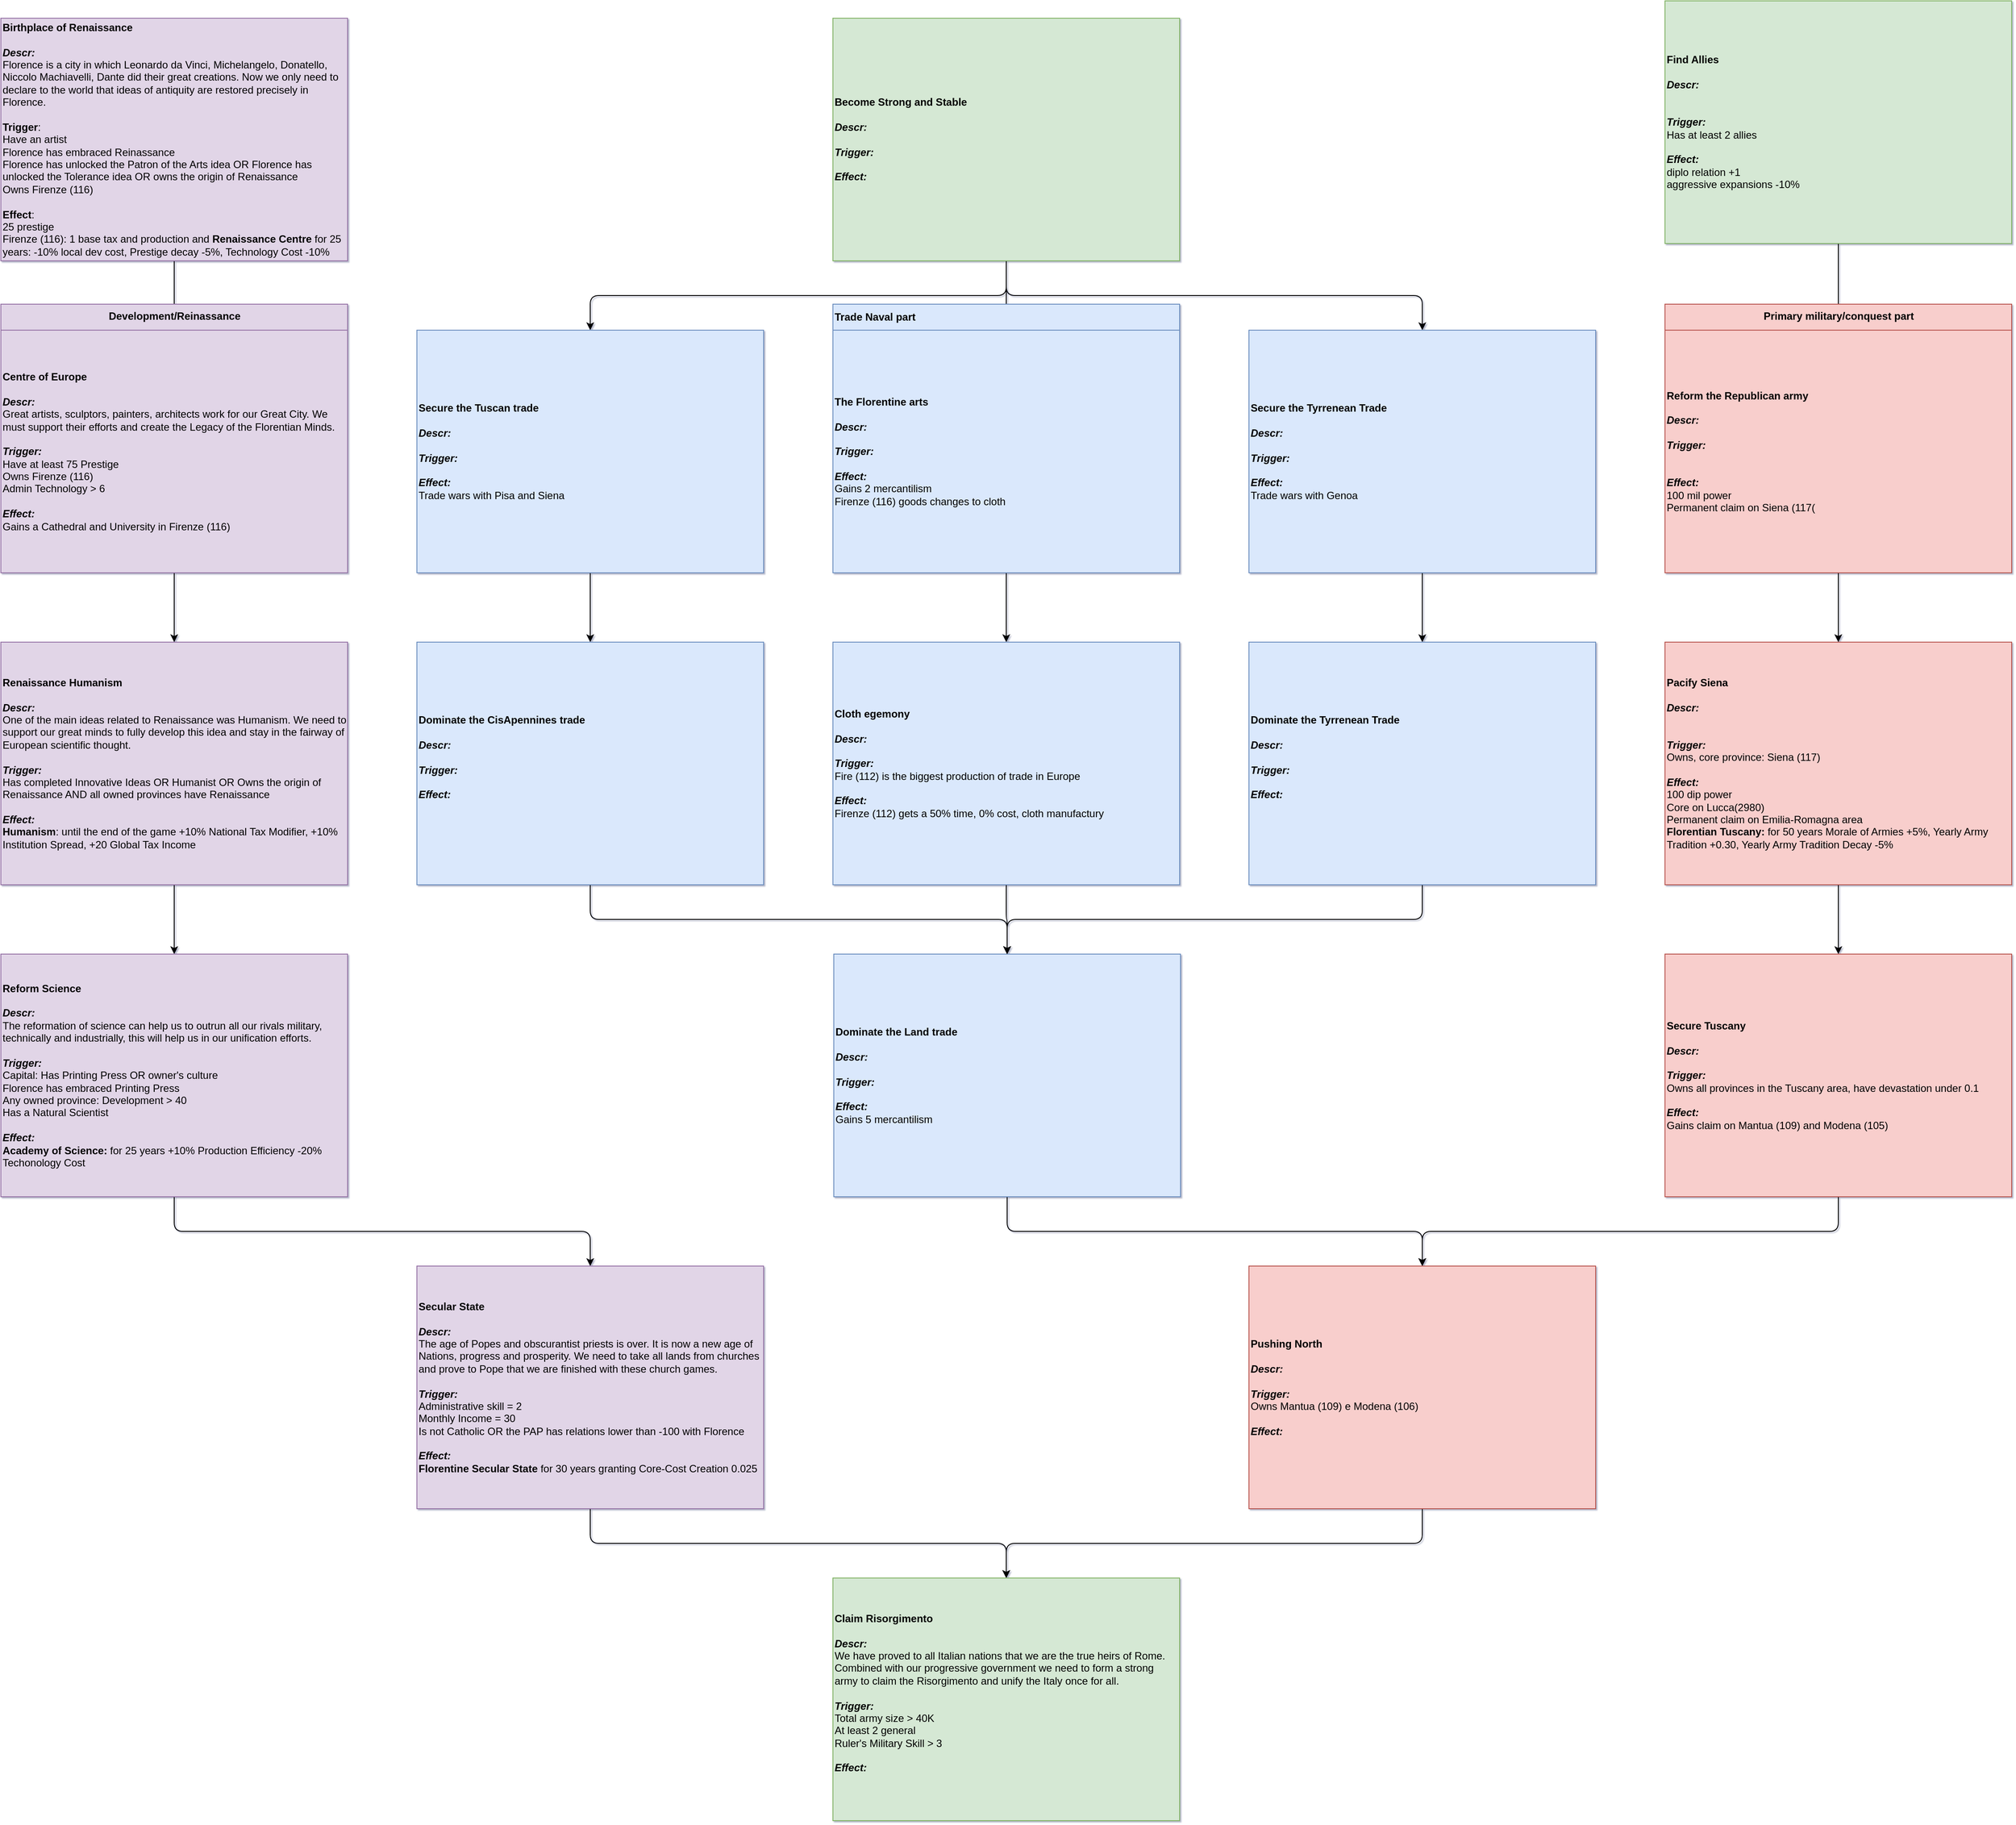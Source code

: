 <mxfile version="12.2.2" type="device" pages="2"><diagram id="kzSDAJDjx9IFy4JvHGh8" name="Florence"><mxGraphModel dx="1408" dy="1971" grid="1" gridSize="10" guides="1" tooltips="1" connect="1" arrows="1" fold="1" page="1" pageScale="1" pageWidth="827" pageHeight="1169" math="0" shadow="1"><root><mxCell id="0"/><mxCell id="1" parent="0"/><mxCell id="oUKgaUT7NJrd88US_-Vo-44" style="edgeStyle=orthogonalEdgeStyle;orthogonalLoop=1;jettySize=auto;html=1;exitX=0.5;exitY=1;exitDx=0;exitDy=0;align=left;rounded=1;" parent="1" source="VS-WX2oO7uqrwknDHlsG-1" target="VS-WX2oO7uqrwknDHlsG-9" edge="1"><mxGeometry relative="1" as="geometry"/></mxCell><mxCell id="oUKgaUT7NJrd88US_-Vo-48" style="edgeStyle=orthogonalEdgeStyle;orthogonalLoop=1;jettySize=auto;html=1;exitX=0.5;exitY=1;exitDx=0;exitDy=0;align=left;rounded=1;" parent="1" source="VS-WX2oO7uqrwknDHlsG-1" target="oUKgaUT7NJrd88US_-Vo-45" edge="1"><mxGeometry relative="1" as="geometry"/></mxCell><mxCell id="lxvOAFcSYASEFJ2wgUHJ-3" style="edgeStyle=orthogonalEdgeStyle;orthogonalLoop=1;jettySize=auto;html=1;exitX=0.5;exitY=1;exitDx=0;exitDy=0;align=left;rounded=1;" parent="1" source="VS-WX2oO7uqrwknDHlsG-1" target="H8w2lGQ9oTEMAm62UGJ9-34" edge="1"><mxGeometry relative="1" as="geometry"/></mxCell><mxCell id="VS-WX2oO7uqrwknDHlsG-1" value="&lt;div style=&quot;font-size: 12px&quot;&gt;Become Strong and Stable&lt;/div&gt;&lt;div style=&quot;font-size: 12px&quot;&gt;&lt;br&gt;&lt;/div&gt;&lt;div&gt;&lt;i&gt;Descr:&lt;/i&gt;&lt;/div&gt;&lt;div&gt;&lt;i&gt;&lt;br&gt;&lt;/i&gt;&lt;/div&gt;&lt;div&gt;&lt;i&gt;Trigger:&lt;/i&gt;&lt;/div&gt;&lt;div&gt;&lt;i&gt;&lt;br&gt;&lt;/i&gt;&lt;/div&gt;&lt;div&gt;&lt;i&gt;Effect:&lt;/i&gt;&lt;/div&gt;" style="rounded=0;whiteSpace=wrap;html=1;align=left;fontSize=12;fontStyle=1;fillColor=#d5e8d4;strokeColor=#82b366;" parent="1" vertex="1"><mxGeometry x="960" width="400" height="280" as="geometry"/></mxCell><mxCell id="uzjyEKA_RxkXKe5uXJil-1" value="" style="edgeStyle=orthogonalEdgeStyle;orthogonalLoop=1;jettySize=auto;html=1;rounded=1;" edge="1" parent="1" source="VS-WX2oO7uqrwknDHlsG-9" target="oUKgaUT7NJrd88US_-Vo-47"><mxGeometry relative="1" as="geometry"/></mxCell><mxCell id="VS-WX2oO7uqrwknDHlsG-9" value="&lt;div style=&quot;font-size: 12px&quot;&gt;&lt;b style=&quot;font-size: 12px&quot;&gt;The Florentine arts&lt;/b&gt;&lt;/div&gt;&lt;div style=&quot;font-size: 12px&quot;&gt;&lt;b style=&quot;font-size: 12px&quot;&gt;&lt;br&gt;&lt;/b&gt;&lt;/div&gt;&lt;div style=&quot;font-size: 12px&quot;&gt;&lt;b&gt;&lt;i&gt;Descr:&lt;/i&gt;&lt;/b&gt;&lt;/div&gt;&lt;div style=&quot;font-size: 12px&quot;&gt;&lt;b&gt;&lt;i&gt;&lt;br&gt;&lt;/i&gt;&lt;/b&gt;&lt;/div&gt;&lt;div style=&quot;font-size: 12px&quot;&gt;&lt;b&gt;&lt;i&gt;Trigger:&lt;/i&gt;&lt;/b&gt;&lt;/div&gt;&lt;div style=&quot;font-size: 12px&quot;&gt;&lt;b&gt;&lt;i&gt;&lt;br&gt;&lt;/i&gt;&lt;/b&gt;&lt;/div&gt;&lt;div style=&quot;font-size: 12px&quot;&gt;&lt;b&gt;&lt;i&gt;Effect:&lt;/i&gt;&lt;/b&gt;&lt;/div&gt;&lt;div style=&quot;font-size: 12px&quot;&gt;Gains 2 mercantilism&lt;/div&gt;&lt;div style=&quot;font-size: 12px&quot;&gt;Firenze (116) goods changes to cloth&lt;/div&gt;" style="rounded=0;whiteSpace=wrap;html=1;align=left;fontSize=12;fillColor=#dae8fc;strokeColor=#6c8ebf;" parent="1" vertex="1"><mxGeometry x="960" y="360" width="400" height="280" as="geometry"/></mxCell><mxCell id="H8w2lGQ9oTEMAm62UGJ9-37" value="" style="edgeStyle=orthogonalEdgeStyle;orthogonalLoop=1;jettySize=auto;html=1;fontSize=12;align=left;rounded=1;" parent="1" source="H8w2lGQ9oTEMAm62UGJ9-34" target="H8w2lGQ9oTEMAm62UGJ9-36" edge="1"><mxGeometry relative="1" as="geometry"/></mxCell><mxCell id="H8w2lGQ9oTEMAm62UGJ9-34" value="&lt;div style=&quot;font-size: 12px&quot;&gt;&lt;b&gt;Secure the Tyrrenean Trade&lt;/b&gt;&lt;/div&gt;&lt;div style=&quot;font-size: 12px&quot;&gt;&lt;b style=&quot;font-size: 12px&quot;&gt;&lt;br&gt;&lt;/b&gt;&lt;/div&gt;&lt;div style=&quot;font-size: 12px&quot;&gt;&lt;div&gt;&lt;b&gt;&lt;i&gt;Descr:&lt;/i&gt;&lt;/b&gt;&lt;/div&gt;&lt;div&gt;&lt;b&gt;&lt;i&gt;&lt;br&gt;&lt;/i&gt;&lt;/b&gt;&lt;/div&gt;&lt;div&gt;&lt;b&gt;&lt;i&gt;Trigger:&lt;/i&gt;&lt;/b&gt;&lt;/div&gt;&lt;div&gt;&lt;b&gt;&lt;i&gt;&lt;br&gt;&lt;/i&gt;&lt;/b&gt;&lt;/div&gt;&lt;div&gt;&lt;b&gt;&lt;i&gt;Effect:&lt;/i&gt;&lt;/b&gt;&lt;/div&gt;&lt;div&gt;Trade wars with Genoa&lt;/div&gt;&lt;/div&gt;" style="rounded=0;whiteSpace=wrap;html=1;align=left;fontSize=12;fillColor=#dae8fc;strokeColor=#6c8ebf;" parent="1" vertex="1"><mxGeometry x="1440" y="360" width="400" height="280" as="geometry"/></mxCell><mxCell id="lxvOAFcSYASEFJ2wgUHJ-6" style="edgeStyle=orthogonalEdgeStyle;orthogonalLoop=1;jettySize=auto;html=1;exitX=0.5;exitY=1;exitDx=0;exitDy=0;align=left;rounded=1;" parent="1" source="H8w2lGQ9oTEMAm62UGJ9-36" target="oUKgaUT7NJrd88US_-Vo-51" edge="1"><mxGeometry relative="1" as="geometry"/></mxCell><mxCell id="H8w2lGQ9oTEMAm62UGJ9-36" value="&lt;b style=&quot;font-size: 12px&quot;&gt;Dominate the Tyrrenean Trade&lt;br&gt;&lt;br&gt;&lt;/b&gt;&lt;div&gt;&lt;b&gt;&lt;i&gt;Descr:&lt;/i&gt;&lt;/b&gt;&lt;/div&gt;&lt;div&gt;&lt;b&gt;&lt;i&gt;&lt;br&gt;&lt;/i&gt;&lt;/b&gt;&lt;/div&gt;&lt;div&gt;&lt;b&gt;&lt;i&gt;Trigger:&lt;/i&gt;&lt;/b&gt;&lt;/div&gt;&lt;div&gt;&lt;b&gt;&lt;i&gt;&lt;br&gt;&lt;/i&gt;&lt;/b&gt;&lt;/div&gt;&lt;div&gt;&lt;b&gt;&lt;i&gt;Effect:&lt;/i&gt;&lt;/b&gt;&lt;/div&gt;&lt;div&gt;&lt;b&gt;&lt;i&gt;&lt;br&gt;&lt;/i&gt;&lt;/b&gt;&lt;/div&gt;" style="rounded=0;whiteSpace=wrap;html=1;align=left;fontSize=12;fillColor=#dae8fc;strokeColor=#6c8ebf;" parent="1" vertex="1"><mxGeometry x="1440" y="720" width="400" height="280" as="geometry"/></mxCell><mxCell id="uzjyEKA_RxkXKe5uXJil-7" style="edgeStyle=orthogonalEdgeStyle;rounded=1;orthogonalLoop=1;jettySize=auto;html=1;exitX=0.5;exitY=1;exitDx=0;exitDy=0;" edge="1" parent="1" source="oUKgaUT7NJrd88US_-Vo-51" target="uzjyEKA_RxkXKe5uXJil-4"><mxGeometry relative="1" as="geometry"/></mxCell><mxCell id="oUKgaUT7NJrd88US_-Vo-51" value="&lt;b style=&quot;font-size: 12px&quot;&gt;Dominate the Land trade&lt;br&gt;&lt;br&gt;&lt;/b&gt;&lt;div&gt;&lt;b&gt;&lt;i&gt;Descr:&lt;/i&gt;&lt;/b&gt;&lt;/div&gt;&lt;div&gt;&lt;b&gt;&lt;i&gt;&lt;br&gt;&lt;/i&gt;&lt;/b&gt;&lt;/div&gt;&lt;div&gt;&lt;b&gt;&lt;i&gt;Trigger:&lt;/i&gt;&lt;/b&gt;&lt;/div&gt;&lt;div&gt;&lt;b&gt;&lt;i&gt;&lt;br&gt;&lt;/i&gt;&lt;/b&gt;&lt;/div&gt;&lt;div&gt;&lt;b&gt;&lt;i&gt;Effect:&lt;/i&gt;&lt;/b&gt;&lt;/div&gt;&lt;div&gt;Gains 5 mercantilism&lt;/div&gt;" style="rounded=0;whiteSpace=wrap;html=1;align=left;fontSize=12;fillColor=#dae8fc;strokeColor=#6c8ebf;" parent="1" vertex="1"><mxGeometry x="961" y="1080" width="400" height="280" as="geometry"/></mxCell><mxCell id="w6SWjsJNd_PJqNKlExnE-12" value="" style="edgeStyle=orthogonalEdgeStyle;rounded=0;orthogonalLoop=1;jettySize=auto;html=1;" parent="1" edge="1"><mxGeometry relative="1" as="geometry"><mxPoint x="-1360" y="720.071" as="sourcePoint"/></mxGeometry></mxCell><mxCell id="w6SWjsJNd_PJqNKlExnE-16" value="" style="edgeStyle=orthogonalEdgeStyle;rounded=0;orthogonalLoop=1;jettySize=auto;html=1;" parent="1" edge="1"><mxGeometry relative="1" as="geometry"><mxPoint x="-1360" y="1120.071" as="sourcePoint"/></mxGeometry></mxCell><mxCell id="uzjyEKA_RxkXKe5uXJil-3" value="" style="edgeStyle=orthogonalEdgeStyle;orthogonalLoop=1;jettySize=auto;html=1;rounded=1;" edge="1" parent="1" source="VS-WX2oO7uqrwknDHlsG-5" target="uzjyEKA_RxkXKe5uXJil-2"><mxGeometry relative="1" as="geometry"/></mxCell><mxCell id="VS-WX2oO7uqrwknDHlsG-5" value="&lt;div style=&quot;font-size: 12px&quot;&gt;&lt;div align=&quot;left&quot; style=&quot;font-weight: 400&quot;&gt;&lt;b&gt;Pacify Siena&lt;/b&gt;&lt;/div&gt;&lt;div align=&quot;left&quot; style=&quot;font-weight: 400&quot;&gt;&lt;b&gt;&lt;br&gt;&lt;/b&gt;&lt;/div&gt;&lt;div align=&quot;left&quot; style=&quot;font-weight: 400&quot;&gt;&lt;i&gt;&lt;b&gt;Descr:&lt;/b&gt;&lt;/i&gt;&lt;/div&gt;&lt;div align=&quot;left&quot; style=&quot;font-weight: 400&quot;&gt;&lt;div align=&quot;left&quot;&gt;&lt;br&gt;&lt;/div&gt;&lt;div align=&quot;left&quot;&gt;&lt;br&gt;&lt;/div&gt;&lt;/div&gt;&lt;div align=&quot;left&quot; style=&quot;font-weight: 400&quot;&gt;&lt;b&gt;&lt;i&gt;Trigger:&lt;/i&gt;&lt;/b&gt;&lt;/div&gt;&lt;div align=&quot;left&quot; style=&quot;font-weight: 400&quot;&gt;Owns, core province: Siena (117)&lt;/div&gt;&lt;div align=&quot;left&quot; style=&quot;font-weight: 400&quot;&gt;&lt;br&gt;&lt;/div&gt;&lt;div align=&quot;left&quot; style=&quot;font-weight: 400&quot;&gt;&lt;b&gt;&lt;i&gt;Effect:&lt;/i&gt;&lt;/b&gt;&lt;/div&gt;&lt;div align=&quot;left&quot; style=&quot;font-weight: 400&quot;&gt;100 dip power&lt;/div&gt;&lt;div align=&quot;left&quot; style=&quot;font-weight: 400&quot;&gt;Core on Lucca(2980)&lt;/div&gt;&lt;div align=&quot;left&quot; style=&quot;font-weight: 400&quot;&gt;Permanent claim on Emilia-Romagna area&lt;/div&gt;&lt;div align=&quot;left&quot; style=&quot;font-weight: 400&quot;&gt;&lt;b&gt;Florentian Tuscany:&lt;/b&gt;&amp;nbsp;for 50 years Morale of Armies +5%, Yearly Army Tradition +0.30, Yearly Army Tradition Decay -5%&lt;/div&gt;&lt;/div&gt;" style="rounded=0;whiteSpace=wrap;html=1;align=left;fontSize=12;fontStyle=1;fillColor=#f8cecc;strokeColor=#b85450;" parent="1" vertex="1"><mxGeometry x="1920" y="720" width="400" height="280" as="geometry"/></mxCell><mxCell id="uzjyEKA_RxkXKe5uXJil-5" value="" style="edgeStyle=orthogonalEdgeStyle;orthogonalLoop=1;jettySize=auto;html=1;rounded=1;" edge="1" parent="1" source="uzjyEKA_RxkXKe5uXJil-2" target="uzjyEKA_RxkXKe5uXJil-4"><mxGeometry relative="1" as="geometry"><Array as="points"><mxPoint x="2120" y="1400"/><mxPoint x="1640" y="1400"/></Array></mxGeometry></mxCell><mxCell id="uzjyEKA_RxkXKe5uXJil-2" value="&lt;div style=&quot;font-size: 12px&quot;&gt;&lt;div&gt;Secure Tuscany&lt;/div&gt;&lt;div&gt;&lt;br&gt;&lt;/div&gt;&lt;div&gt;&lt;div&gt;&lt;i&gt;Descr:&lt;/i&gt;&lt;/div&gt;&lt;div&gt;&lt;i&gt;&lt;br&gt;&lt;/i&gt;&lt;/div&gt;&lt;div&gt;&lt;i&gt;Trigger:&amp;nbsp;&lt;/i&gt;&lt;/div&gt;&lt;div&gt;&lt;span style=&quot;font-weight: normal&quot;&gt;Owns all provinces in the Tuscany area, have devastation under 0.1&lt;/span&gt;&lt;/div&gt;&lt;div&gt;&lt;i&gt;&lt;br&gt;Effect:&amp;nbsp;&lt;/i&gt;&lt;/div&gt;&lt;/div&gt;&lt;div&gt;&lt;span style=&quot;font-weight: normal&quot;&gt;Gains claim on Mantua (109) and Modena (105)&lt;/span&gt;&lt;/div&gt;&lt;/div&gt;" style="rounded=0;whiteSpace=wrap;html=1;align=left;fontSize=12;fontStyle=1;fillColor=#f8cecc;strokeColor=#b85450;" vertex="1" parent="1"><mxGeometry x="1920" y="1080" width="400" height="280" as="geometry"/></mxCell><mxCell id="uzjyEKA_RxkXKe5uXJil-6" style="edgeStyle=orthogonalEdgeStyle;rounded=1;orthogonalLoop=1;jettySize=auto;html=1;exitX=0.5;exitY=1;exitDx=0;exitDy=0;" edge="1" parent="1" source="uzjyEKA_RxkXKe5uXJil-4" target="oUKgaUT7NJrd88US_-Vo-23"><mxGeometry relative="1" as="geometry"/></mxCell><mxCell id="uzjyEKA_RxkXKe5uXJil-4" value="&lt;div style=&quot;font-size: 12px&quot;&gt;Pushing North&lt;/div&gt;&lt;div style=&quot;font-size: 12px&quot;&gt;&lt;br&gt;&lt;/div&gt;&lt;div style=&quot;font-size: 12px&quot;&gt;&lt;i&gt;Descr:&lt;/i&gt;&lt;/div&gt;&lt;div style=&quot;font-size: 12px&quot;&gt;&lt;i&gt;&lt;br&gt;&lt;/i&gt;&lt;/div&gt;&lt;div style=&quot;font-size: 12px&quot;&gt;&lt;i&gt;Trigger:&amp;nbsp;&lt;/i&gt;&lt;/div&gt;&lt;div style=&quot;font-size: 12px&quot;&gt;&lt;span style=&quot;font-weight: normal&quot;&gt;Owns Mantua (109) e Modena (106)&lt;/span&gt;&lt;/div&gt;&lt;div style=&quot;font-size: 12px&quot;&gt;&lt;i&gt;&lt;br&gt;Effect:&amp;nbsp;&lt;/i&gt;&lt;/div&gt;" style="rounded=0;whiteSpace=wrap;html=1;align=left;fontSize=12;fontStyle=1;fillColor=#f8cecc;strokeColor=#b85450;" vertex="1" parent="1"><mxGeometry x="1440" y="1440" width="400" height="280" as="geometry"/></mxCell><mxCell id="h8s-hCxMcf2PMTDbwtCN-22" value="" style="edgeStyle=orthogonalEdgeStyle;orthogonalLoop=1;jettySize=auto;html=1;fontSize=18;rounded=0;" parent="1" edge="1"><mxGeometry relative="1" as="geometry"><mxPoint x="-800" y="4240" as="sourcePoint"/></mxGeometry></mxCell><mxCell id="pOcKHhp5z3aQKjzIjfKb-6" value="Trade Naval part" style="text;html=1;strokeColor=#6c8ebf;fillColor=#dae8fc;align=left;verticalAlign=middle;whiteSpace=wrap;rounded=0;fontSize=12;fontStyle=1" parent="1" vertex="1"><mxGeometry x="960" y="330" width="400" height="30" as="geometry"/></mxCell><mxCell id="-41bxncdwJOg1mPYOTah-5" value="" style="edgeStyle=orthogonalEdgeStyle;rounded=0;orthogonalLoop=1;jettySize=auto;html=1;fontSize=12;align=left;" parent="1" edge="1"><mxGeometry relative="1" as="geometry"><mxPoint x="681.5" y="640.0" as="sourcePoint"/></mxGeometry></mxCell><mxCell id="-41bxncdwJOg1mPYOTah-7" value="" style="edgeStyle=orthogonalEdgeStyle;rounded=0;orthogonalLoop=1;jettySize=auto;html=1;fontSize=12;align=left;" parent="1" edge="1"><mxGeometry relative="1" as="geometry"><mxPoint x="681.5" y="1000" as="sourcePoint"/></mxGeometry></mxCell><mxCell id="oUKgaUT7NJrd88US_-Vo-1" value="" style="edgeStyle=orthogonalEdgeStyle;orthogonalLoop=1;jettySize=auto;html=1;strokeColor=#000000;entryX=0.5;entryY=0;entryDx=0;entryDy=0;rounded=1;" parent="1" source="oUKgaUT7NJrd88US_-Vo-2" target="VS-WX2oO7uqrwknDHlsG-5" edge="1"><mxGeometry relative="1" as="geometry"><mxPoint x="2120" y="1080" as="targetPoint"/></mxGeometry></mxCell><mxCell id="oUKgaUT7NJrd88US_-Vo-2" value="&lt;div style=&quot;font-size: 12px&quot; align=&quot;left&quot;&gt;&lt;div align=&quot;left&quot;&gt;&lt;b&gt;Reform the Republican army&lt;/b&gt;&lt;/div&gt;&lt;div align=&quot;left&quot;&gt;&lt;b&gt;&lt;br&gt;&lt;/b&gt;&lt;/div&gt;&lt;div align=&quot;left&quot;&gt;&lt;i&gt;&lt;b&gt;Descr:&lt;/b&gt;&lt;/i&gt;&lt;/div&gt;&lt;div align=&quot;left&quot;&gt;&lt;div align=&quot;left&quot;&gt;&lt;br&gt;&lt;/div&gt;&lt;/div&gt;&lt;div align=&quot;left&quot;&gt;&lt;b&gt;&lt;i&gt;Trigger:&lt;/i&gt;&lt;/b&gt;&lt;/div&gt;&lt;div align=&quot;left&quot;&gt;&lt;br&gt;&lt;/div&gt;&lt;div align=&quot;left&quot;&gt;&lt;br&gt;&lt;/div&gt;&lt;div align=&quot;left&quot;&gt;&lt;b&gt;&lt;i&gt;Effect:&lt;/i&gt;&lt;/b&gt;&lt;/div&gt;&lt;div align=&quot;left&quot;&gt;100 mil power&lt;/div&gt;&lt;div align=&quot;left&quot;&gt;Permanent claim on Siena (117(&lt;/div&gt;&lt;/div&gt;" style="rounded=0;whiteSpace=wrap;html=1;align=left;fontSize=12;fillColor=#f8cecc;strokeColor=#b85450;" parent="1" vertex="1"><mxGeometry x="1920" y="360" width="400" height="280" as="geometry"/></mxCell><mxCell id="oUKgaUT7NJrd88US_-Vo-5" value="" style="edgeStyle=orthogonalEdgeStyle;orthogonalLoop=1;jettySize=auto;html=1;strokeColor=#000000;rounded=1;" parent="1" source="oUKgaUT7NJrd88US_-Vo-6" target="oUKgaUT7NJrd88US_-Vo-2" edge="1"><mxGeometry relative="1" as="geometry"/></mxCell><mxCell id="oUKgaUT7NJrd88US_-Vo-6" value="&lt;div style=&quot;font-size: 12px&quot; align=&quot;left&quot;&gt;&lt;font style=&quot;font-size: 12px&quot;&gt;&lt;b style=&quot;font-size: 12px&quot;&gt;&lt;font style=&quot;font-size: 12px&quot;&gt;Find Allies&lt;/font&gt;&lt;/b&gt;&lt;/font&gt;&lt;/div&gt;&lt;div style=&quot;font-size: 12px&quot; align=&quot;left&quot;&gt;&lt;font style=&quot;font-size: 12px&quot;&gt;&lt;b style=&quot;font-size: 12px&quot;&gt;&lt;font style=&quot;font-size: 12px&quot;&gt;&lt;br style=&quot;font-size: 12px&quot;&gt;&lt;/font&gt;&lt;/b&gt;&lt;/font&gt;&lt;/div&gt;&lt;div style=&quot;font-size: 12px&quot; align=&quot;left&quot;&gt;&lt;font style=&quot;font-size: 12px&quot;&gt;&lt;span style=&quot;font-size: 12px&quot;&gt;&lt;font style=&quot;font-size: 12px&quot;&gt;&lt;i style=&quot;font-size: 12px&quot;&gt;&lt;b style=&quot;font-size: 12px&quot;&gt;Descr:&lt;/b&gt;&lt;/i&gt;&lt;/font&gt;&lt;/span&gt;&lt;/font&gt;&lt;/div&gt;&lt;div align=&quot;left&quot;&gt;&lt;div align=&quot;left&quot;&gt;&lt;br&gt;&lt;/div&gt;&lt;div align=&quot;left&quot;&gt;&lt;br&gt;&lt;/div&gt;&lt;/div&gt;&lt;div style=&quot;font-size: 12px&quot; align=&quot;left&quot;&gt;&lt;font style=&quot;font-size: 12px&quot;&gt;&lt;b style=&quot;font-size: 12px&quot;&gt;&lt;i style=&quot;font-size: 12px&quot;&gt;Trigger:&lt;/i&gt;&lt;/b&gt;&lt;/font&gt;&lt;/div&gt;&lt;div style=&quot;font-size: 12px&quot; align=&quot;left&quot;&gt;Has at least 2 allies&lt;/div&gt;&lt;div style=&quot;font-size: 12px&quot; align=&quot;left&quot;&gt;&lt;br&gt;&lt;/div&gt;&lt;div style=&quot;font-size: 12px&quot; align=&quot;left&quot;&gt;&lt;font style=&quot;font-size: 12px&quot;&gt;&lt;font style=&quot;font-size: 12px&quot;&gt;&lt;b style=&quot;font-size: 12px&quot;&gt;&lt;i style=&quot;font-size: 12px&quot;&gt;Effect:&lt;/i&gt;&lt;/b&gt;&lt;/font&gt;&lt;/font&gt;&lt;/div&gt;&lt;div style=&quot;font-size: 12px&quot; align=&quot;left&quot;&gt;diplo relation +1&lt;/div&gt;&lt;div style=&quot;font-size: 12px&quot; align=&quot;left&quot;&gt;aggressive expansions -10%&lt;/div&gt;" style="rounded=0;whiteSpace=wrap;html=1;align=left;fontSize=12;fillColor=#d5e8d4;strokeColor=#82b366;" parent="1" vertex="1"><mxGeometry x="1920" y="-20" width="400" height="280" as="geometry"/></mxCell><mxCell id="oUKgaUT7NJrd88US_-Vo-7" style="edgeStyle=orthogonalEdgeStyle;orthogonalLoop=1;jettySize=auto;html=1;exitX=0.5;exitY=1;exitDx=0;exitDy=0;rounded=1;" parent="1" source="oUKgaUT7NJrd88US_-Vo-8" target="oUKgaUT7NJrd88US_-Vo-10" edge="1"><mxGeometry relative="1" as="geometry"/></mxCell><mxCell id="oUKgaUT7NJrd88US_-Vo-8" value="&lt;b&gt;Renaissance Humanism&lt;/b&gt;&lt;br&gt;&lt;div style=&quot;font-size: 12px&quot;&gt;&lt;b&gt;&lt;br&gt;&lt;/b&gt;&lt;/div&gt;&lt;div&gt;&lt;div style=&quot;font-size: 12px&quot;&gt;&lt;b style=&quot;font-size: 12px&quot;&gt;&lt;i style=&quot;font-size: 12px&quot;&gt;Descr:&lt;/i&gt;&lt;/b&gt;&lt;/div&gt;&lt;div&gt;One of the main ideas related to Renaissance was Humanism. We need to support our great minds to fully develop this idea and stay in the fairway of European scientific thought.&lt;br&gt;&lt;/div&gt;&lt;/div&gt;&lt;div&gt;&lt;br&gt;&lt;/div&gt;&lt;div style=&quot;font-size: 12px&quot;&gt;&lt;font style=&quot;font-size: 12px&quot;&gt;&lt;b style=&quot;font-size: 12px&quot;&gt;&lt;i style=&quot;font-size: 12px&quot;&gt;Trigger:&lt;/i&gt;&lt;/b&gt;&lt;/font&gt;&lt;/div&gt;&lt;div style=&quot;font-size: 12px&quot;&gt;&lt;font style=&quot;font-size: 12px&quot;&gt;Has completed Innovative Ideas OR Humanist OR Owns the origin of Renaissance AND all owned provinces have Renaissance&lt;br style=&quot;font-size: 12px&quot;&gt;&lt;/font&gt;&lt;/div&gt;&lt;div style=&quot;font-size: 12px&quot;&gt;&lt;br&gt;&lt;/div&gt;&lt;div style=&quot;font-size: 12px&quot;&gt;&lt;font style=&quot;font-size: 12px&quot;&gt;&lt;b style=&quot;font-size: 12px&quot;&gt;&lt;i style=&quot;font-size: 12px&quot;&gt;Effect:&lt;/i&gt;&lt;/b&gt;&lt;/font&gt;&lt;/div&gt;&lt;div style=&quot;font-size: 12px&quot;&gt;&lt;b&gt;Humanism&lt;/b&gt;: until the end of the game +10% National Tax Modifier, +10% Institution Spread, +20 Global Tax Income&lt;/div&gt;" style="rounded=0;whiteSpace=wrap;html=1;align=left;fontSize=12;fillColor=#e1d5e7;strokeColor=#9673a6;" parent="1" vertex="1"><mxGeometry y="720" width="400" height="280" as="geometry"/></mxCell><mxCell id="oUKgaUT7NJrd88US_-Vo-9" value="" style="edgeStyle=orthogonalEdgeStyle;orthogonalLoop=1;jettySize=auto;html=1;rounded=1;" parent="1" source="oUKgaUT7NJrd88US_-Vo-10" target="oUKgaUT7NJrd88US_-Vo-20" edge="1"><mxGeometry relative="1" as="geometry"><Array as="points"><mxPoint x="200" y="1400"/><mxPoint x="680" y="1400"/></Array></mxGeometry></mxCell><mxCell id="oUKgaUT7NJrd88US_-Vo-10" value="&lt;div&gt;&lt;b&gt;Reform Science&lt;/b&gt;&lt;/div&gt;&lt;div&gt;&lt;b&gt;&lt;br&gt;&lt;/b&gt;&lt;/div&gt;&lt;div style=&quot;font-size: 12px&quot;&gt;&lt;font style=&quot;font-size: 12px&quot;&gt;&lt;div style=&quot;font-size: 12px&quot;&gt;&lt;b style=&quot;font-size: 12px&quot;&gt;&lt;i style=&quot;font-size: 12px&quot;&gt;Descr:&lt;/i&gt;&lt;/b&gt;&lt;/div&gt;&lt;div style=&quot;font-size: 12px&quot;&gt;The reformation of science can help us to outrun all our rivals military, technically and industrially, this will help us in our unification efforts.&lt;/div&gt;&lt;div style=&quot;font-size: 12px&quot;&gt;&lt;b style=&quot;font-size: 12px&quot;&gt;&lt;i style=&quot;font-size: 12px&quot;&gt;&lt;br&gt;&lt;/i&gt;&lt;/b&gt;&lt;/div&gt;&lt;/font&gt;&lt;/div&gt;&lt;div style=&quot;font-size: 12px&quot;&gt;&lt;font style=&quot;font-size: 12px&quot;&gt;&lt;b style=&quot;font-size: 12px&quot;&gt;&lt;i style=&quot;font-size: 12px&quot;&gt;Trigger:&lt;/i&gt;&lt;/b&gt;&lt;/font&gt;&lt;/div&gt;&lt;div style=&quot;font-size: 12px&quot;&gt;Capital: Has Printing Press OR owner's culture&lt;/div&gt;&lt;div style=&quot;font-size: 12px&quot;&gt;Florence has embraced Printing Press&lt;/div&gt;&lt;div style=&quot;font-size: 12px&quot;&gt;Any owned province: Development &amp;gt; 40&lt;/div&gt;&lt;div style=&quot;font-size: 12px&quot;&gt;Has a Natural Scientist&lt;/div&gt;&lt;div style=&quot;font-size: 12px&quot;&gt;&lt;br style=&quot;font-size: 12px&quot;&gt;&lt;/div&gt;&lt;div style=&quot;font-size: 12px&quot;&gt;&lt;font style=&quot;font-size: 12px&quot;&gt;&lt;b style=&quot;font-size: 12px&quot;&gt;&lt;i style=&quot;font-size: 12px&quot;&gt;Effect:&lt;/i&gt;&lt;/b&gt;&lt;/font&gt;&lt;/div&gt;&lt;div style=&quot;font-size: 12px&quot;&gt;&lt;b&gt;Academy of Science:&lt;/b&gt;&amp;nbsp;for 25 years +10% Production Efficiency -20% Techonology Cost&lt;/div&gt;" style="rounded=0;whiteSpace=wrap;html=1;align=left;fontSize=12;fillColor=#e1d5e7;strokeColor=#9673a6;verticalAlign=middle;labelBackgroundColor=none;labelBorderColor=none;horizontal=1;" parent="1" vertex="1"><mxGeometry y="1080" width="400" height="280" as="geometry"/></mxCell><mxCell id="oUKgaUT7NJrd88US_-Vo-12" value="" style="edgeStyle=orthogonalEdgeStyle;orthogonalLoop=1;jettySize=auto;html=1;rounded=1;" parent="1" edge="1"><mxGeometry relative="1" as="geometry"><mxPoint x="2120" y="1720.0" as="sourcePoint"/></mxGeometry></mxCell><mxCell id="lxvOAFcSYASEFJ2wgUHJ-1" style="edgeStyle=orthogonalEdgeStyle;rounded=1;orthogonalLoop=1;jettySize=auto;html=1;exitX=0.5;exitY=1;exitDx=0;exitDy=0;align=left;" parent="1" edge="1"><mxGeometry relative="1" as="geometry"><mxPoint x="2120.471" y="1719.529" as="sourcePoint"/></mxGeometry></mxCell><mxCell id="oUKgaUT7NJrd88US_-Vo-14" value="" style="edgeStyle=orthogonalEdgeStyle;orthogonalLoop=1;jettySize=auto;html=1;rounded=1;" parent="1" edge="1"><mxGeometry relative="1" as="geometry"><mxPoint x="2120" y="2080" as="sourcePoint"/></mxGeometry></mxCell><mxCell id="oUKgaUT7NJrd88US_-Vo-17" style="edgeStyle=orthogonalEdgeStyle;orthogonalLoop=1;jettySize=auto;html=1;exitX=0.5;exitY=1;exitDx=0;exitDy=0;rounded=1;" parent="1" edge="1"><mxGeometry relative="1" as="geometry"><mxPoint x="1640.471" y="2079.529" as="sourcePoint"/></mxGeometry></mxCell><mxCell id="oUKgaUT7NJrd88US_-Vo-19" value="" style="edgeStyle=orthogonalEdgeStyle;orthogonalLoop=1;jettySize=auto;html=1;rounded=1;" parent="1" source="oUKgaUT7NJrd88US_-Vo-20" target="oUKgaUT7NJrd88US_-Vo-23" edge="1"><mxGeometry relative="1" as="geometry"><Array as="points"><mxPoint x="680" y="1760"/><mxPoint x="1160" y="1760"/></Array></mxGeometry></mxCell><mxCell id="oUKgaUT7NJrd88US_-Vo-20" value="&lt;div&gt;&lt;b&gt;Secular State&lt;/b&gt;&lt;/div&gt;&lt;div&gt;&lt;b&gt;&lt;br&gt;&lt;/b&gt;&lt;/div&gt;&lt;div style=&quot;font-size: 12px&quot;&gt;&lt;font style=&quot;font-size: 12px&quot;&gt;&lt;div style=&quot;font-size: 12px&quot;&gt;&lt;b style=&quot;font-size: 12px&quot;&gt;&lt;i style=&quot;font-size: 12px&quot;&gt;Descr:&lt;/i&gt;&lt;/b&gt;&lt;/div&gt;&lt;div style=&quot;font-size: 12px&quot;&gt;The age of Popes and obscurantist priests is over. It is now a new age of Nations, progress and prosperity. We need to take all lands from churches and prove to Pope that we are finished with these church games.&lt;/div&gt;&lt;div style=&quot;font-size: 12px&quot;&gt;&lt;b style=&quot;font-size: 12px&quot;&gt;&lt;i style=&quot;font-size: 12px&quot;&gt;&lt;br&gt;&lt;/i&gt;&lt;/b&gt;&lt;/div&gt;&lt;/font&gt;&lt;/div&gt;&lt;div style=&quot;font-size: 12px&quot;&gt;&lt;div&gt;&lt;b&gt;&lt;i&gt;Trigger:&lt;/i&gt;&lt;/b&gt;&lt;/div&gt;&lt;div&gt;Administrative skill = 2&lt;/div&gt;&lt;div&gt;Monthly Income = 30&lt;/div&gt;&lt;div&gt;Is not Catholic OR the PAP has relations lower than -100 with Florence&lt;/div&gt;&lt;div&gt;&lt;br&gt;&lt;/div&gt;&lt;div&gt;&lt;b&gt;&lt;i&gt;Effect:&lt;/i&gt;&lt;/b&gt;&lt;/div&gt;&lt;div&gt;&lt;b&gt;Florentine Secular State&lt;/b&gt;&amp;nbsp;for 30 years granting Core-Cost Creation 0.025&lt;/div&gt;&lt;/div&gt;" style="rounded=0;whiteSpace=wrap;html=1;align=left;fontSize=12;fillColor=#e1d5e7;strokeColor=#9673a6;verticalAlign=middle;labelBackgroundColor=none;labelBorderColor=none;horizontal=1;" parent="1" vertex="1"><mxGeometry x="480" y="1440" width="400" height="280" as="geometry"/></mxCell><mxCell id="oUKgaUT7NJrd88US_-Vo-23" value="&lt;div&gt;&lt;b&gt;Claim Risorgimento&lt;/b&gt;&lt;/div&gt;&lt;div&gt;&lt;b&gt;&lt;br&gt;&lt;/b&gt;&lt;/div&gt;&lt;div&gt;&lt;font&gt;&lt;div style=&quot;font-size: 12px&quot;&gt;&lt;b style=&quot;font-size: 12px&quot;&gt;&lt;i style=&quot;font-size: 12px&quot;&gt;Descr:&lt;/i&gt;&lt;/b&gt;&lt;/div&gt;&lt;div&gt;We have proved to all Italian nations that we are the true heirs of Rome. Combined with our progressive government we need to form a strong army to claim the Risorgimento and unify the Italy once for all.&lt;br&gt;&lt;/div&gt;&lt;div&gt;&lt;br&gt;&lt;/div&gt;&lt;/font&gt;&lt;/div&gt;&lt;div style=&quot;font-size: 12px&quot;&gt;&lt;font style=&quot;font-size: 12px&quot;&gt;&lt;b style=&quot;font-size: 12px&quot;&gt;&lt;i style=&quot;font-size: 12px&quot;&gt;Trigger:&lt;/i&gt;&lt;/b&gt;&lt;/font&gt;&lt;/div&gt;&lt;div style=&quot;font-size: 12px&quot;&gt;Total army size &amp;gt; 40K&lt;/div&gt;&lt;div style=&quot;font-size: 12px&quot;&gt;At least 2 general&lt;/div&gt;&lt;div style=&quot;font-size: 12px&quot;&gt;Ruler's Military Skill &amp;gt; 3&lt;/div&gt;&lt;div style=&quot;font-size: 12px&quot;&gt;&lt;br&gt;&lt;/div&gt;&lt;div style=&quot;font-size: 12px&quot;&gt;&lt;font style=&quot;font-size: 12px&quot;&gt;&lt;b style=&quot;font-size: 12px&quot;&gt;&lt;i style=&quot;font-size: 12px&quot;&gt;Effect:&lt;/i&gt;&lt;/b&gt;&lt;/font&gt;&lt;/div&gt;&lt;div style=&quot;font-size: 12px&quot;&gt;&lt;br&gt;&lt;/div&gt;" style="rounded=0;whiteSpace=wrap;html=1;align=left;fontSize=12;fillColor=#d5e8d4;strokeColor=#82b366;verticalAlign=middle;labelBackgroundColor=none;labelBorderColor=none;horizontal=1;" parent="1" vertex="1"><mxGeometry x="960" y="1800" width="400" height="280" as="geometry"/></mxCell><mxCell id="oUKgaUT7NJrd88US_-Vo-28" style="edgeStyle=orthogonalEdgeStyle;orthogonalLoop=1;jettySize=auto;html=1;exitX=0.5;exitY=1;exitDx=0;exitDy=0;fontSize=12;rounded=1;" parent="1" source="oUKgaUT7NJrd88US_-Vo-29" target="oUKgaUT7NJrd88US_-Vo-31" edge="1"><mxGeometry relative="1" as="geometry"/></mxCell><mxCell id="oUKgaUT7NJrd88US_-Vo-29" value="&lt;div style=&quot;font-size: 12px&quot;&gt;&lt;b&gt;Birthplace of Renaissance&lt;/b&gt;&lt;/div&gt;&lt;div style=&quot;font-size: 12px&quot;&gt;&lt;b&gt;&lt;br&gt;&lt;/b&gt;&lt;/div&gt;&lt;div style=&quot;font-size: 12px&quot;&gt;&lt;b style=&quot;font-size: 12px&quot;&gt;&lt;i style=&quot;font-size: 12px&quot;&gt;Descr:&lt;/i&gt;&lt;/b&gt;&lt;/div&gt;&lt;div style=&quot;font-size: 12px&quot;&gt;Florence is a city in which Leonardo da Vinci, Michelangelo, Donatello, Niccolo Machiavelli, Dante did their great creations. Now we only need to declare to the world that ideas of antiquity are restored precisely in Florence.&lt;/div&gt;&lt;div style=&quot;font-size: 12px&quot;&gt;&lt;span style=&quot;font-size: 12px&quot;&gt;&lt;br style=&quot;font-size: 12px&quot;&gt;&lt;/span&gt;&lt;/div&gt;&lt;div style=&quot;font-size: 12px&quot;&gt;&lt;span style=&quot;font-size: 12px&quot;&gt;&lt;b&gt;Trigger&lt;/b&gt;:&lt;/span&gt;&lt;br style=&quot;font-size: 12px&quot;&gt;&lt;/div&gt;&lt;div style=&quot;font-size: 12px&quot;&gt;&lt;div&gt;Have an artist&lt;/div&gt;&lt;div&gt;Florence has embraced Reinassance&lt;/div&gt;&lt;div&gt;Florence has unlocked the Patron of the Arts idea OR Florence has unlocked the Tolerance idea OR owns the origin of Renaissance&lt;/div&gt;&lt;div&gt;Owns Firenze (116)&lt;/div&gt;&lt;div&gt;&lt;span&gt;&lt;br&gt;&lt;/span&gt;&lt;/div&gt;&lt;/div&gt;&lt;font style=&quot;font-size: 12px&quot;&gt;&lt;b&gt;Effect&lt;/b&gt;:&lt;br style=&quot;font-size: 12px&quot;&gt;25 prestige&lt;br&gt;Firenze (116): 1 base tax and production and &lt;b&gt;Renaissance Centre&lt;/b&gt;&amp;nbsp;for 25 years: -10% local dev cost, Prestige decay -5%, Technology Cost -10%&lt;br&gt;&lt;/font&gt;" style="rounded=0;whiteSpace=wrap;html=1;align=left;fontSize=12;fillColor=#e1d5e7;strokeColor=#9673a6;" parent="1" vertex="1"><mxGeometry width="400" height="280" as="geometry"/></mxCell><mxCell id="oUKgaUT7NJrd88US_-Vo-30" style="edgeStyle=orthogonalEdgeStyle;orthogonalLoop=1;jettySize=auto;html=1;exitX=0.5;exitY=1;exitDx=0;exitDy=0;rounded=1;" parent="1" source="oUKgaUT7NJrd88US_-Vo-31" target="oUKgaUT7NJrd88US_-Vo-8" edge="1"><mxGeometry relative="1" as="geometry"/></mxCell><mxCell id="oUKgaUT7NJrd88US_-Vo-31" value="&lt;b&gt;Centre of Europe&lt;/b&gt;&lt;div style=&quot;font-size: 12px&quot;&gt;&lt;b&gt;&lt;br&gt;&lt;/b&gt;&lt;/div&gt;&lt;div&gt;&lt;font&gt;&lt;div style=&quot;font-size: 12px&quot;&gt;&lt;b style=&quot;font-size: 12px&quot;&gt;&lt;i style=&quot;font-size: 12px&quot;&gt;Descr:&lt;/i&gt;&lt;/b&gt;&lt;/div&gt;&lt;div&gt;Great artists, sculptors, painters, architects work for our Great City. We must support their efforts and create the Legacy of the Florentian Minds.&lt;br&gt;&lt;/div&gt;&lt;div&gt;&lt;br&gt;&lt;/div&gt;&lt;/font&gt;&lt;/div&gt;&lt;div style=&quot;font-size: 12px&quot;&gt;&lt;font style=&quot;font-size: 12px&quot;&gt;&lt;b style=&quot;font-size: 12px&quot;&gt;&lt;i style=&quot;font-size: 12px&quot;&gt;Trigger:&lt;/i&gt;&lt;/b&gt;&lt;/font&gt;&lt;/div&gt;&lt;div style=&quot;font-size: 12px&quot;&gt;&lt;/div&gt;&lt;div style=&quot;font-size: 12px&quot;&gt;Have at least 75 Prestige&lt;/div&gt;&lt;div style=&quot;font-size: 12px&quot;&gt;Owns Firenze (116)&lt;/div&gt;&lt;div style=&quot;font-size: 12px&quot;&gt;Admin Technology &amp;gt; 6&lt;/div&gt;&lt;div style=&quot;font-size: 12px&quot;&gt;&lt;font style=&quot;font-size: 12px&quot;&gt;&lt;br style=&quot;font-size: 12px&quot;&gt;&lt;/font&gt;&lt;/div&gt;&lt;font style=&quot;font-size: 12px&quot;&gt;&lt;b style=&quot;font-size: 12px&quot;&gt;&lt;i style=&quot;font-size: 12px&quot;&gt;Effect:&lt;/i&gt;&lt;/b&gt;&lt;br style=&quot;font-size: 12px&quot;&gt;Gains a Cathedral and University in Firenze (116)&lt;br style=&quot;font-size: 12px&quot;&gt;&lt;/font&gt;" style="rounded=0;whiteSpace=wrap;html=1;align=left;fontSize=12;fillColor=#e1d5e7;strokeColor=#9673a6;" parent="1" vertex="1"><mxGeometry y="360" width="400" height="280" as="geometry"/></mxCell><mxCell id="oUKgaUT7NJrd88US_-Vo-32" value="Development/Reinassance" style="text;html=1;fontSize=12;align=center;fontStyle=1;fillColor=#e1d5e7;strokeColor=#9673a6;" parent="1" vertex="1"><mxGeometry y="330" width="400" height="30" as="geometry"/></mxCell><mxCell id="oUKgaUT7NJrd88US_-Vo-33" value="Primary military/conquest part" style="text;html=1;fontSize=12;fontStyle=1;align=center;fillColor=#f8cecc;strokeColor=#b85450;" parent="1" vertex="1"><mxGeometry x="1920" y="330" width="400" height="30" as="geometry"/></mxCell><mxCell id="oUKgaUT7NJrd88US_-Vo-49" value="" style="edgeStyle=orthogonalEdgeStyle;orthogonalLoop=1;jettySize=auto;html=1;align=left;rounded=1;" parent="1" source="oUKgaUT7NJrd88US_-Vo-45" target="oUKgaUT7NJrd88US_-Vo-46" edge="1"><mxGeometry relative="1" as="geometry"/></mxCell><mxCell id="oUKgaUT7NJrd88US_-Vo-45" value="&lt;div style=&quot;font-size: 12px&quot;&gt;&lt;b style=&quot;font-size: 12px&quot;&gt;Secure the Tuscan trade&lt;/b&gt;&lt;/div&gt;&lt;div style=&quot;font-size: 12px&quot;&gt;&lt;b style=&quot;font-size: 12px&quot;&gt;&lt;br&gt;&lt;/b&gt;&lt;/div&gt;&lt;div style=&quot;font-size: 12px&quot;&gt;&lt;div&gt;&lt;b&gt;&lt;i&gt;Descr:&lt;/i&gt;&lt;/b&gt;&lt;/div&gt;&lt;div&gt;&lt;b&gt;&lt;i&gt;&lt;br&gt;&lt;/i&gt;&lt;/b&gt;&lt;/div&gt;&lt;div&gt;&lt;b&gt;&lt;i&gt;Trigger:&lt;/i&gt;&lt;/b&gt;&lt;/div&gt;&lt;div&gt;&lt;b&gt;&lt;i&gt;&lt;br&gt;&lt;/i&gt;&lt;/b&gt;&lt;/div&gt;&lt;div&gt;&lt;b&gt;&lt;i&gt;Effect:&lt;/i&gt;&lt;/b&gt;&lt;/div&gt;&lt;div&gt;Trade wars with Pisa and Siena&lt;/div&gt;&lt;/div&gt;" style="rounded=0;whiteSpace=wrap;html=1;align=left;fontSize=12;fillColor=#dae8fc;strokeColor=#6c8ebf;" parent="1" vertex="1"><mxGeometry x="480" y="360" width="400" height="280" as="geometry"/></mxCell><mxCell id="lxvOAFcSYASEFJ2wgUHJ-4" style="edgeStyle=orthogonalEdgeStyle;orthogonalLoop=1;jettySize=auto;html=1;exitX=0.5;exitY=1;exitDx=0;exitDy=0;align=left;rounded=1;" parent="1" source="oUKgaUT7NJrd88US_-Vo-46" target="oUKgaUT7NJrd88US_-Vo-51" edge="1"><mxGeometry relative="1" as="geometry"/></mxCell><mxCell id="oUKgaUT7NJrd88US_-Vo-46" value="&lt;div style=&quot;font-size: 12px&quot;&gt;&lt;b style=&quot;font-size: 12px&quot;&gt;Dominate the CisApennines trade&lt;/b&gt;&lt;/div&gt;&lt;div style=&quot;font-size: 12px&quot;&gt;&lt;b style=&quot;font-size: 12px&quot;&gt;&lt;br&gt;&lt;/b&gt;&lt;/div&gt;&lt;div style=&quot;font-size: 12px&quot;&gt;&lt;div&gt;&lt;b&gt;&lt;i&gt;Descr:&lt;/i&gt;&lt;/b&gt;&lt;/div&gt;&lt;div&gt;&lt;b&gt;&lt;i&gt;&lt;br&gt;&lt;/i&gt;&lt;/b&gt;&lt;/div&gt;&lt;div&gt;&lt;b&gt;&lt;i&gt;Trigger:&lt;/i&gt;&lt;/b&gt;&lt;/div&gt;&lt;div&gt;&lt;b&gt;&lt;i&gt;&lt;br&gt;&lt;/i&gt;&lt;/b&gt;&lt;/div&gt;&lt;div&gt;&lt;b&gt;&lt;i&gt;Effect:&lt;/i&gt;&lt;/b&gt;&lt;/div&gt;&lt;div&gt;&lt;b&gt;&lt;i&gt;&lt;br&gt;&lt;/i&gt;&lt;/b&gt;&lt;/div&gt;&lt;/div&gt;" style="rounded=0;whiteSpace=wrap;html=1;align=left;fontSize=12;fillColor=#dae8fc;strokeColor=#6c8ebf;" parent="1" vertex="1"><mxGeometry x="480" y="720" width="400" height="280" as="geometry"/></mxCell><mxCell id="lxvOAFcSYASEFJ2wgUHJ-5" style="edgeStyle=orthogonalEdgeStyle;orthogonalLoop=1;jettySize=auto;html=1;exitX=0.5;exitY=1;exitDx=0;exitDy=0;align=left;rounded=1;" parent="1" source="oUKgaUT7NJrd88US_-Vo-47" target="oUKgaUT7NJrd88US_-Vo-51" edge="1"><mxGeometry relative="1" as="geometry"/></mxCell><mxCell id="oUKgaUT7NJrd88US_-Vo-47" value="&lt;b style=&quot;font-size: 12px&quot;&gt;Cloth egemony&lt;br&gt;&lt;br&gt;&lt;/b&gt;&lt;div&gt;&lt;b&gt;&lt;i&gt;Descr:&lt;/i&gt;&lt;/b&gt;&lt;/div&gt;&lt;div&gt;&lt;b&gt;&lt;i&gt;&lt;br&gt;&lt;/i&gt;&lt;/b&gt;&lt;/div&gt;&lt;div&gt;&lt;b&gt;&lt;i&gt;Trigger:&lt;/i&gt;&lt;/b&gt;&lt;/div&gt;&lt;div&gt;&lt;span&gt;Fire (112) is the biggest production of trade in Europe&lt;/span&gt;&lt;/div&gt;&lt;div&gt;&lt;b&gt;&lt;i&gt;&lt;br&gt;&lt;/i&gt;&lt;/b&gt;&lt;/div&gt;&lt;div&gt;&lt;b&gt;&lt;i&gt;Effect:&lt;/i&gt;&lt;/b&gt;&lt;/div&gt;&lt;div&gt;Firenze (112) gets a 50% time, 0% cost, cloth manufactury&lt;/div&gt;" style="rounded=0;whiteSpace=wrap;html=1;align=left;fontSize=12;fillColor=#dae8fc;strokeColor=#6c8ebf;" parent="1" vertex="1"><mxGeometry x="960" y="720" width="400" height="280" as="geometry"/></mxCell></root></mxGraphModel></diagram><diagram id="lq9xPz71NfGeUU7aNRvz" name="Tuscany"><mxGraphModel dx="1408" dy="-1536" grid="1" gridSize="10" guides="1" tooltips="1" connect="1" arrows="1" fold="1" page="1" pageScale="1" pageWidth="827" pageHeight="1169" math="0" shadow="0"><root><mxCell id="FbSyhLpAImyN2EMYjR3c-0"/><mxCell id="FbSyhLpAImyN2EMYjR3c-1" parent="FbSyhLpAImyN2EMYjR3c-0"/><mxCell id="FbSyhLpAImyN2EMYjR3c-2" style="edgeStyle=orthogonalEdgeStyle;rounded=0;orthogonalLoop=1;jettySize=auto;html=1;exitX=0.75;exitY=1;exitDx=0;exitDy=0;fontSize=12;align=left;" parent="FbSyhLpAImyN2EMYjR3c-1" source="FbSyhLpAImyN2EMYjR3c-5" target="FbSyhLpAImyN2EMYjR3c-19" edge="1"><mxGeometry relative="1" as="geometry"/></mxCell><mxCell id="FbSyhLpAImyN2EMYjR3c-3" value="" style="edgeStyle=orthogonalEdgeStyle;rounded=0;orthogonalLoop=1;jettySize=auto;html=1;fontSize=12;align=left;" parent="FbSyhLpAImyN2EMYjR3c-1" source="FbSyhLpAImyN2EMYjR3c-5" target="FbSyhLpAImyN2EMYjR3c-17" edge="1"><mxGeometry relative="1" as="geometry"/></mxCell><mxCell id="FbSyhLpAImyN2EMYjR3c-4" style="edgeStyle=orthogonalEdgeStyle;rounded=0;orthogonalLoop=1;jettySize=auto;html=1;exitX=0.25;exitY=1;exitDx=0;exitDy=0;fontSize=12;align=left;" parent="FbSyhLpAImyN2EMYjR3c-1" source="FbSyhLpAImyN2EMYjR3c-5" target="FbSyhLpAImyN2EMYjR3c-9" edge="1"><mxGeometry relative="1" as="geometry"/></mxCell><mxCell id="FbSyhLpAImyN2EMYjR3c-5" value="Reign in Tuscany" style="rounded=0;whiteSpace=wrap;html=1;align=left;fontSize=12;fontStyle=1;labelBackgroundColor=none;fillColor=#d5e8d4;strokeColor=#82b366;" parent="FbSyhLpAImyN2EMYjR3c-1" vertex="1"><mxGeometry x="960" y="2338" width="400" height="280" as="geometry"/></mxCell><mxCell id="FbSyhLpAImyN2EMYjR3c-6" style="edgeStyle=orthogonalEdgeStyle;rounded=0;orthogonalLoop=1;jettySize=auto;html=1;exitX=0.75;exitY=1;exitDx=0;exitDy=0;fontSize=12;align=left;" parent="FbSyhLpAImyN2EMYjR3c-1" source="FbSyhLpAImyN2EMYjR3c-9" target="FbSyhLpAImyN2EMYjR3c-16" edge="1"><mxGeometry relative="1" as="geometry"/></mxCell><mxCell id="FbSyhLpAImyN2EMYjR3c-7" value="" style="edgeStyle=orthogonalEdgeStyle;rounded=0;orthogonalLoop=1;jettySize=auto;html=1;fontSize=12;align=left;" parent="FbSyhLpAImyN2EMYjR3c-1" source="FbSyhLpAImyN2EMYjR3c-9" target="FbSyhLpAImyN2EMYjR3c-11" edge="1"><mxGeometry relative="1" as="geometry"/></mxCell><mxCell id="FbSyhLpAImyN2EMYjR3c-8" style="edgeStyle=orthogonalEdgeStyle;rounded=0;orthogonalLoop=1;jettySize=auto;html=1;exitX=0.25;exitY=1;exitDx=0;exitDy=0;fontSize=12;align=left;" parent="FbSyhLpAImyN2EMYjR3c-1" source="FbSyhLpAImyN2EMYjR3c-9" target="FbSyhLpAImyN2EMYjR3c-14" edge="1"><mxGeometry relative="1" as="geometry"/></mxCell><mxCell id="FbSyhLpAImyN2EMYjR3c-9" value="Stabilisation" style="rounded=0;whiteSpace=wrap;html=1;align=left;fontSize=12;fontStyle=1;labelBackgroundColor=none;fillColor=#e1d5e7;strokeColor=#9673a6;" parent="FbSyhLpAImyN2EMYjR3c-1" vertex="1"><mxGeometry x="480" y="2698" width="400" height="280" as="geometry"/></mxCell><mxCell id="FbSyhLpAImyN2EMYjR3c-10" value="" style="edgeStyle=orthogonalEdgeStyle;rounded=0;orthogonalLoop=1;jettySize=auto;html=1;fontSize=12;align=left;" parent="FbSyhLpAImyN2EMYjR3c-1" source="FbSyhLpAImyN2EMYjR3c-11" target="FbSyhLpAImyN2EMYjR3c-12" edge="1"><mxGeometry relative="1" as="geometry"/></mxCell><mxCell id="FbSyhLpAImyN2EMYjR3c-11" value="Free-Trade zone of Livorno" style="rounded=0;whiteSpace=wrap;html=1;align=left;fontSize=12;fontStyle=1;labelBackgroundColor=none;fillColor=#dae8fc;strokeColor=#6c8ebf;" parent="FbSyhLpAImyN2EMYjR3c-1" vertex="1"><mxGeometry x="480" y="3058" width="400" height="280" as="geometry"/></mxCell><mxCell id="FbSyhLpAImyN2EMYjR3c-12" value="Illumination" style="rounded=0;whiteSpace=wrap;html=1;align=left;fontSize=12;fontStyle=1;labelBackgroundColor=none;fillColor=#e1d5e7;strokeColor=#9673a6;" parent="FbSyhLpAImyN2EMYjR3c-1" vertex="1"><mxGeometry x="480" y="3418" width="400" height="280" as="geometry"/></mxCell><mxCell id="FbSyhLpAImyN2EMYjR3c-13" style="edgeStyle=orthogonalEdgeStyle;rounded=0;orthogonalLoop=1;jettySize=auto;html=1;exitX=0.5;exitY=1;exitDx=0;exitDy=0;fontSize=12;align=left;" parent="FbSyhLpAImyN2EMYjR3c-1" source="FbSyhLpAImyN2EMYjR3c-14" target="FbSyhLpAImyN2EMYjR3c-12" edge="1"><mxGeometry relative="1" as="geometry"/></mxCell><mxCell id="FbSyhLpAImyN2EMYjR3c-14" value="Law reforms" style="rounded=0;whiteSpace=wrap;html=1;align=left;fontSize=12;fontStyle=1;labelBackgroundColor=none;fillColor=#e1d5e7;strokeColor=#9673a6;" parent="FbSyhLpAImyN2EMYjR3c-1" vertex="1"><mxGeometry y="3058" width="400" height="280" as="geometry"/></mxCell><mxCell id="FbSyhLpAImyN2EMYjR3c-15" style="edgeStyle=orthogonalEdgeStyle;rounded=0;orthogonalLoop=1;jettySize=auto;html=1;exitX=0.5;exitY=1;exitDx=0;exitDy=0;entryX=0.5;entryY=0;entryDx=0;entryDy=0;fontSize=12;align=left;" parent="FbSyhLpAImyN2EMYjR3c-1" source="FbSyhLpAImyN2EMYjR3c-16" target="FbSyhLpAImyN2EMYjR3c-12" edge="1"><mxGeometry relative="1" as="geometry"/></mxCell><mxCell id="FbSyhLpAImyN2EMYjR3c-16" value="Land Reform" style="rounded=0;whiteSpace=wrap;html=1;align=left;fontSize=12;fontStyle=1;labelBackgroundColor=none;fillColor=#e1d5e7;strokeColor=#9673a6;" parent="FbSyhLpAImyN2EMYjR3c-1" vertex="1"><mxGeometry x="960" y="3058" width="400" height="280" as="geometry"/></mxCell><mxCell id="FbSyhLpAImyN2EMYjR3c-17" value="Coquest of Parma/Modena" style="rounded=0;whiteSpace=wrap;html=1;align=left;fontSize=12;fontStyle=1;labelBackgroundColor=none;fillColor=#f8cecc;strokeColor=#b85450;" parent="FbSyhLpAImyN2EMYjR3c-1" vertex="1"><mxGeometry x="960" y="2698" width="400" height="280" as="geometry"/></mxCell><mxCell id="FbSyhLpAImyN2EMYjR3c-18" value="" style="edgeStyle=orthogonalEdgeStyle;rounded=0;orthogonalLoop=1;jettySize=auto;html=1;fontSize=12;align=left;" parent="FbSyhLpAImyN2EMYjR3c-1" source="FbSyhLpAImyN2EMYjR3c-19" target="FbSyhLpAImyN2EMYjR3c-20" edge="1"><mxGeometry relative="1" as="geometry"/></mxCell><mxCell id="FbSyhLpAImyN2EMYjR3c-19" value="Attempt at Colonisation" style="rounded=0;whiteSpace=wrap;html=1;align=left;fontSize=12;fontStyle=1;labelBackgroundColor=none;fillColor=#dae8fc;strokeColor=#6c8ebf;" parent="FbSyhLpAImyN2EMYjR3c-1" vertex="1"><mxGeometry x="1440" y="2698" width="400" height="280" as="geometry"/></mxCell><mxCell id="FbSyhLpAImyN2EMYjR3c-20" value="Tuscan Guyana" style="rounded=0;whiteSpace=wrap;html=1;align=left;fontSize=12;fontStyle=1;labelBackgroundColor=none;fillColor=#dae8fc;strokeColor=#6c8ebf;" parent="FbSyhLpAImyN2EMYjR3c-1" vertex="1"><mxGeometry x="1440" y="3058" width="400" height="280" as="geometry"/></mxCell></root></mxGraphModel></diagram></mxfile>